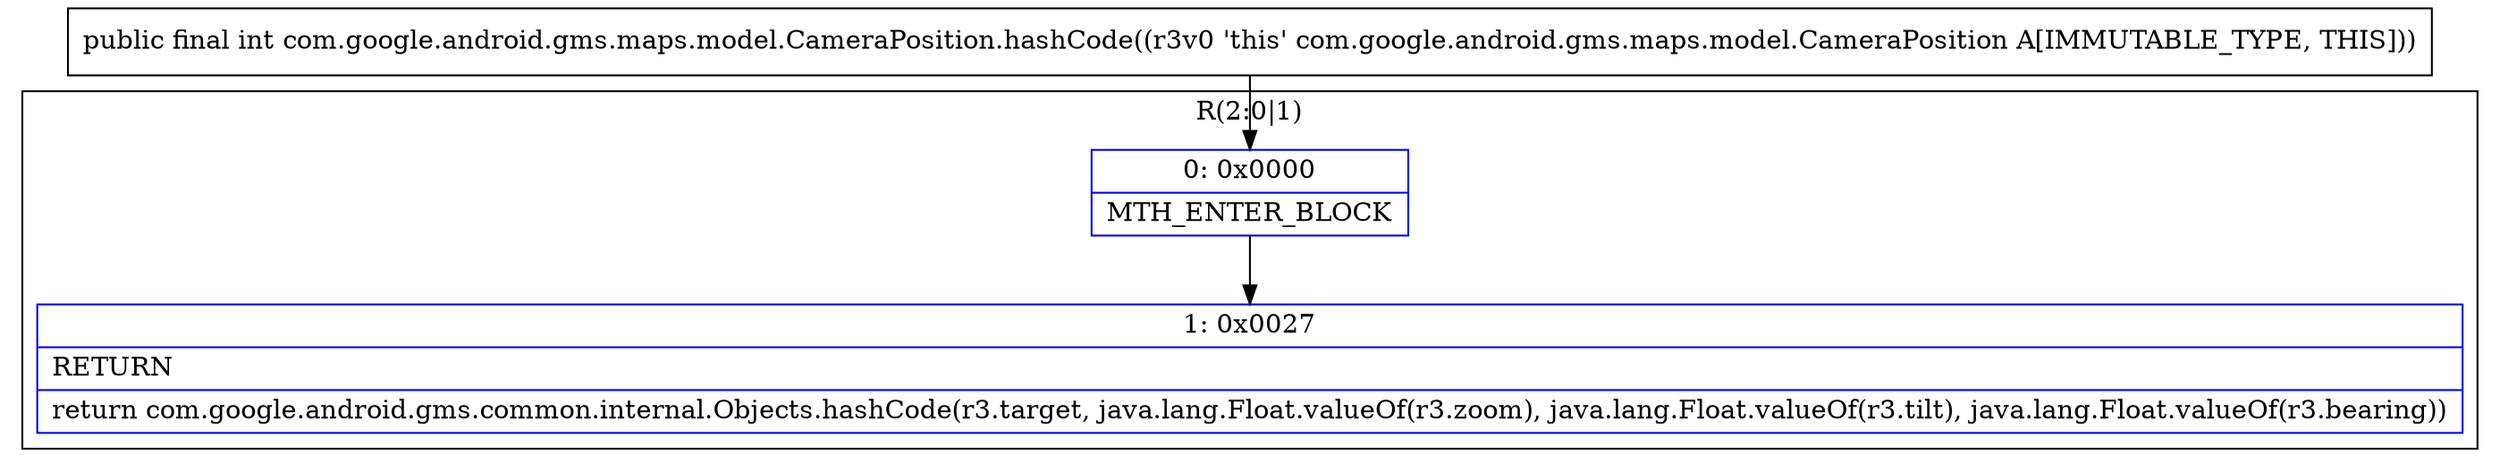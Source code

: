 digraph "CFG forcom.google.android.gms.maps.model.CameraPosition.hashCode()I" {
subgraph cluster_Region_790376823 {
label = "R(2:0|1)";
node [shape=record,color=blue];
Node_0 [shape=record,label="{0\:\ 0x0000|MTH_ENTER_BLOCK\l}"];
Node_1 [shape=record,label="{1\:\ 0x0027|RETURN\l|return com.google.android.gms.common.internal.Objects.hashCode(r3.target, java.lang.Float.valueOf(r3.zoom), java.lang.Float.valueOf(r3.tilt), java.lang.Float.valueOf(r3.bearing))\l}"];
}
MethodNode[shape=record,label="{public final int com.google.android.gms.maps.model.CameraPosition.hashCode((r3v0 'this' com.google.android.gms.maps.model.CameraPosition A[IMMUTABLE_TYPE, THIS])) }"];
MethodNode -> Node_0;
Node_0 -> Node_1;
}

